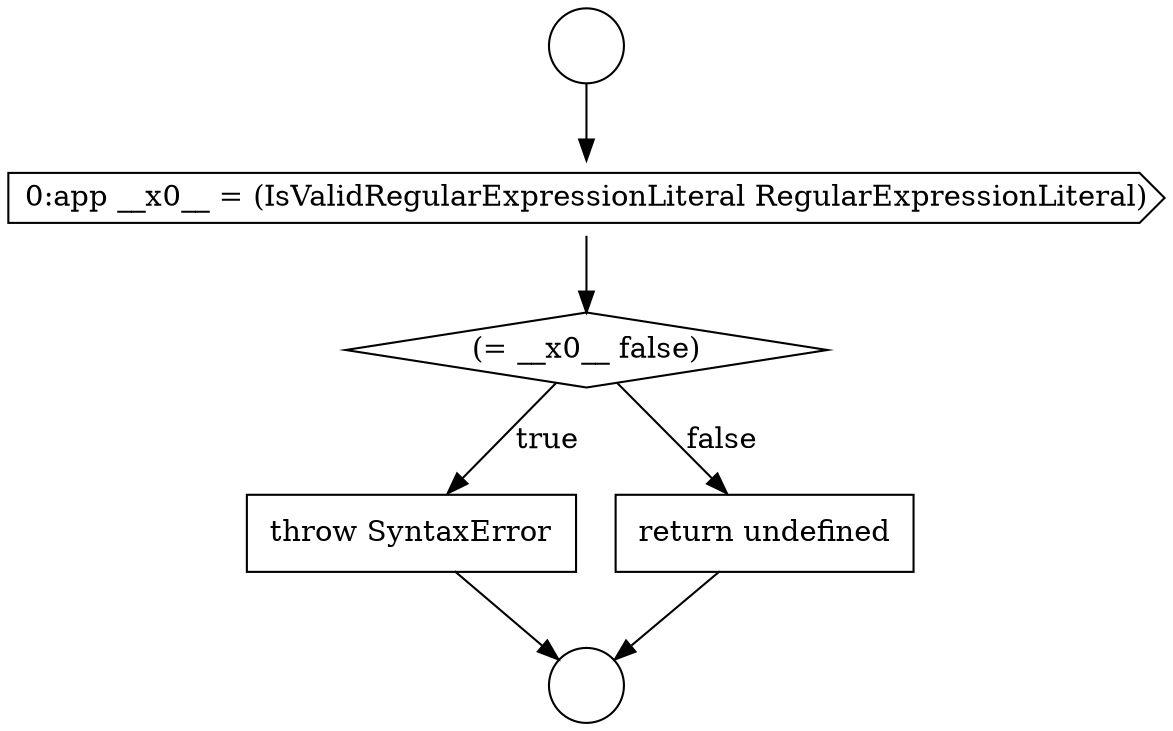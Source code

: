 digraph {
  node19767 [shape=none, margin=0, label=<<font color="black">
    <table border="0" cellborder="1" cellspacing="0" cellpadding="10">
      <tr><td align="left">throw SyntaxError</td></tr>
    </table>
  </font>> color="black" fillcolor="white" style=filled]
  node19763 [shape=circle label=" " color="black" fillcolor="white" style=filled]
  node19768 [shape=none, margin=0, label=<<font color="black">
    <table border="0" cellborder="1" cellspacing="0" cellpadding="10">
      <tr><td align="left">return undefined</td></tr>
    </table>
  </font>> color="black" fillcolor="white" style=filled]
  node19764 [shape=circle label=" " color="black" fillcolor="white" style=filled]
  node19765 [shape=cds, label=<<font color="black">0:app __x0__ = (IsValidRegularExpressionLiteral RegularExpressionLiteral)</font>> color="black" fillcolor="white" style=filled]
  node19766 [shape=diamond, label=<<font color="black">(= __x0__ false)</font>> color="black" fillcolor="white" style=filled]
  node19767 -> node19764 [ color="black"]
  node19766 -> node19767 [label=<<font color="black">true</font>> color="black"]
  node19766 -> node19768 [label=<<font color="black">false</font>> color="black"]
  node19765 -> node19766 [ color="black"]
  node19763 -> node19765 [ color="black"]
  node19768 -> node19764 [ color="black"]
}
